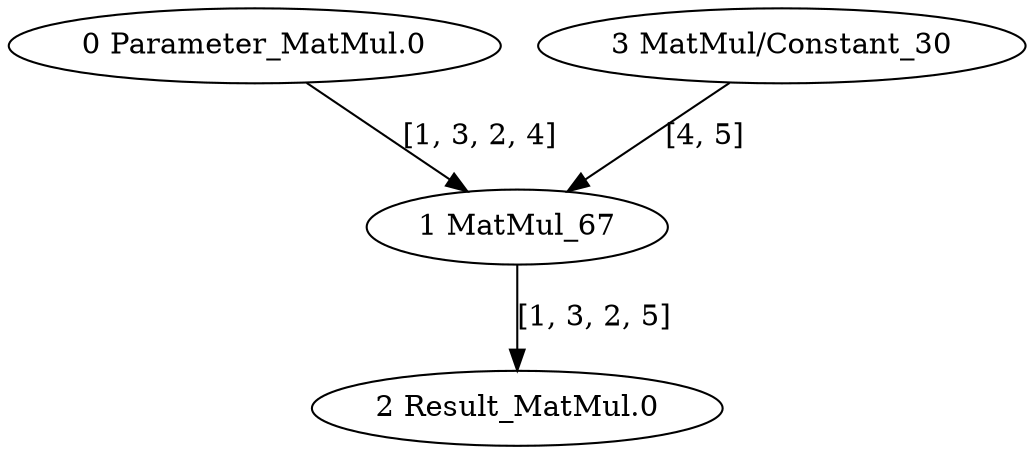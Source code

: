 strict digraph  {
"0 Parameter_MatMul.0" [id=0, type=Parameter];
"1 MatMul_67" [id=1, type=MatMul];
"2 Result_MatMul.0" [id=2, type=Result];
"3 MatMul/Constant_30" [id=3, type=Constant];
"0 Parameter_MatMul.0" -> "1 MatMul_67"  [label="[1, 3, 2, 4]", style=solid];
"1 MatMul_67" -> "2 Result_MatMul.0"  [label="[1, 3, 2, 5]", style=solid];
"3 MatMul/Constant_30" -> "1 MatMul_67"  [label="[4, 5]", style=solid];
}

